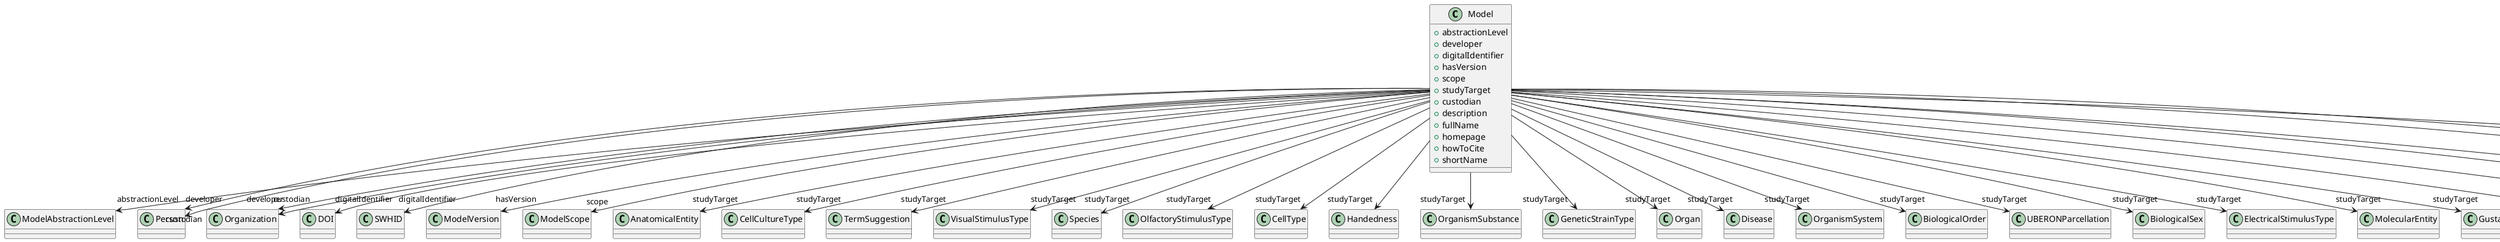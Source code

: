 @startuml
class Model {
+abstractionLevel
+developer
+digitalIdentifier
+hasVersion
+scope
+studyTarget
+custodian
+description
+fullName
+homepage
+howToCite
+shortName

}
Model -d-> "abstractionLevel" ModelAbstractionLevel
Model -d-> "developer" Person
Model -d-> "developer" Organization
Model -d-> "digitalIdentifier" DOI
Model -d-> "digitalIdentifier" SWHID
Model -d-> "hasVersion" ModelVersion
Model -d-> "scope" ModelScope
Model -d-> "studyTarget" AnatomicalEntity
Model -d-> "studyTarget" CellCultureType
Model -d-> "studyTarget" TermSuggestion
Model -d-> "studyTarget" VisualStimulusType
Model -d-> "studyTarget" Species
Model -d-> "studyTarget" OlfactoryStimulusType
Model -d-> "studyTarget" CellType
Model -d-> "studyTarget" Handedness
Model -d-> "studyTarget" OrganismSubstance
Model -d-> "studyTarget" GeneticStrainType
Model -d-> "studyTarget" Organ
Model -d-> "studyTarget" Disease
Model -d-> "studyTarget" OrganismSystem
Model -d-> "studyTarget" BiologicalOrder
Model -d-> "studyTarget" UBERONParcellation
Model -d-> "studyTarget" BiologicalSex
Model -d-> "studyTarget" ElectricalStimulusType
Model -d-> "studyTarget" MolecularEntity
Model -d-> "studyTarget" GustatoryStimulusType
Model -d-> "studyTarget" AuditoryStimulusType
Model -d-> "studyTarget" TactileStimulusType
Model -d-> "studyTarget" SubcellularEntity
Model -d-> "studyTarget" OpticalStimulusType
Model -d-> "studyTarget" BreedingType
Model -d-> "studyTarget" DiseaseModel
Model -d-> "custodian" Person
Model -d-> "custodian" Organization
Model -d-> "homepage" URL

@enduml